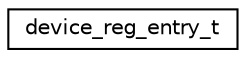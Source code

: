 digraph "Graphical Class Hierarchy"
{
 // LATEX_PDF_SIZE
  edge [fontname="Helvetica",fontsize="10",labelfontname="Helvetica",labelfontsize="10"];
  node [fontname="Helvetica",fontsize="10",shape=record];
  rankdir="LR";
  Node0 [label="device_reg_entry_t",height=0.2,width=0.4,color="black", fillcolor="white", style="filled",URL="$structdevice__reg__entry__t.html",tooltip="Registry entry to keep track of registered Ethernet network devices."];
}

